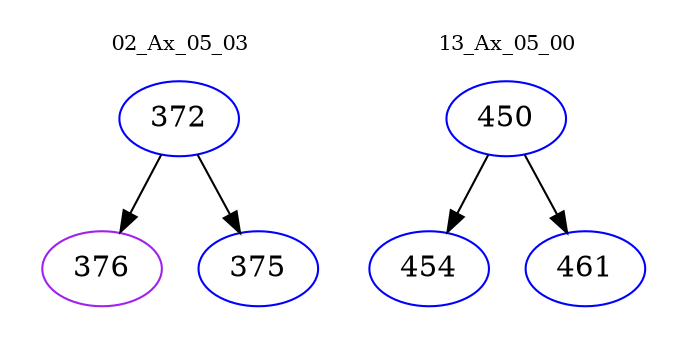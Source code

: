 digraph{
subgraph cluster_0 {
color = white
label = "02_Ax_05_03";
fontsize=10;
T0_372 [label="372", color="blue"]
T0_372 -> T0_376 [color="black"]
T0_376 [label="376", color="purple"]
T0_372 -> T0_375 [color="black"]
T0_375 [label="375", color="blue"]
}
subgraph cluster_1 {
color = white
label = "13_Ax_05_00";
fontsize=10;
T1_450 [label="450", color="blue"]
T1_450 -> T1_454 [color="black"]
T1_454 [label="454", color="blue"]
T1_450 -> T1_461 [color="black"]
T1_461 [label="461", color="blue"]
}
}
